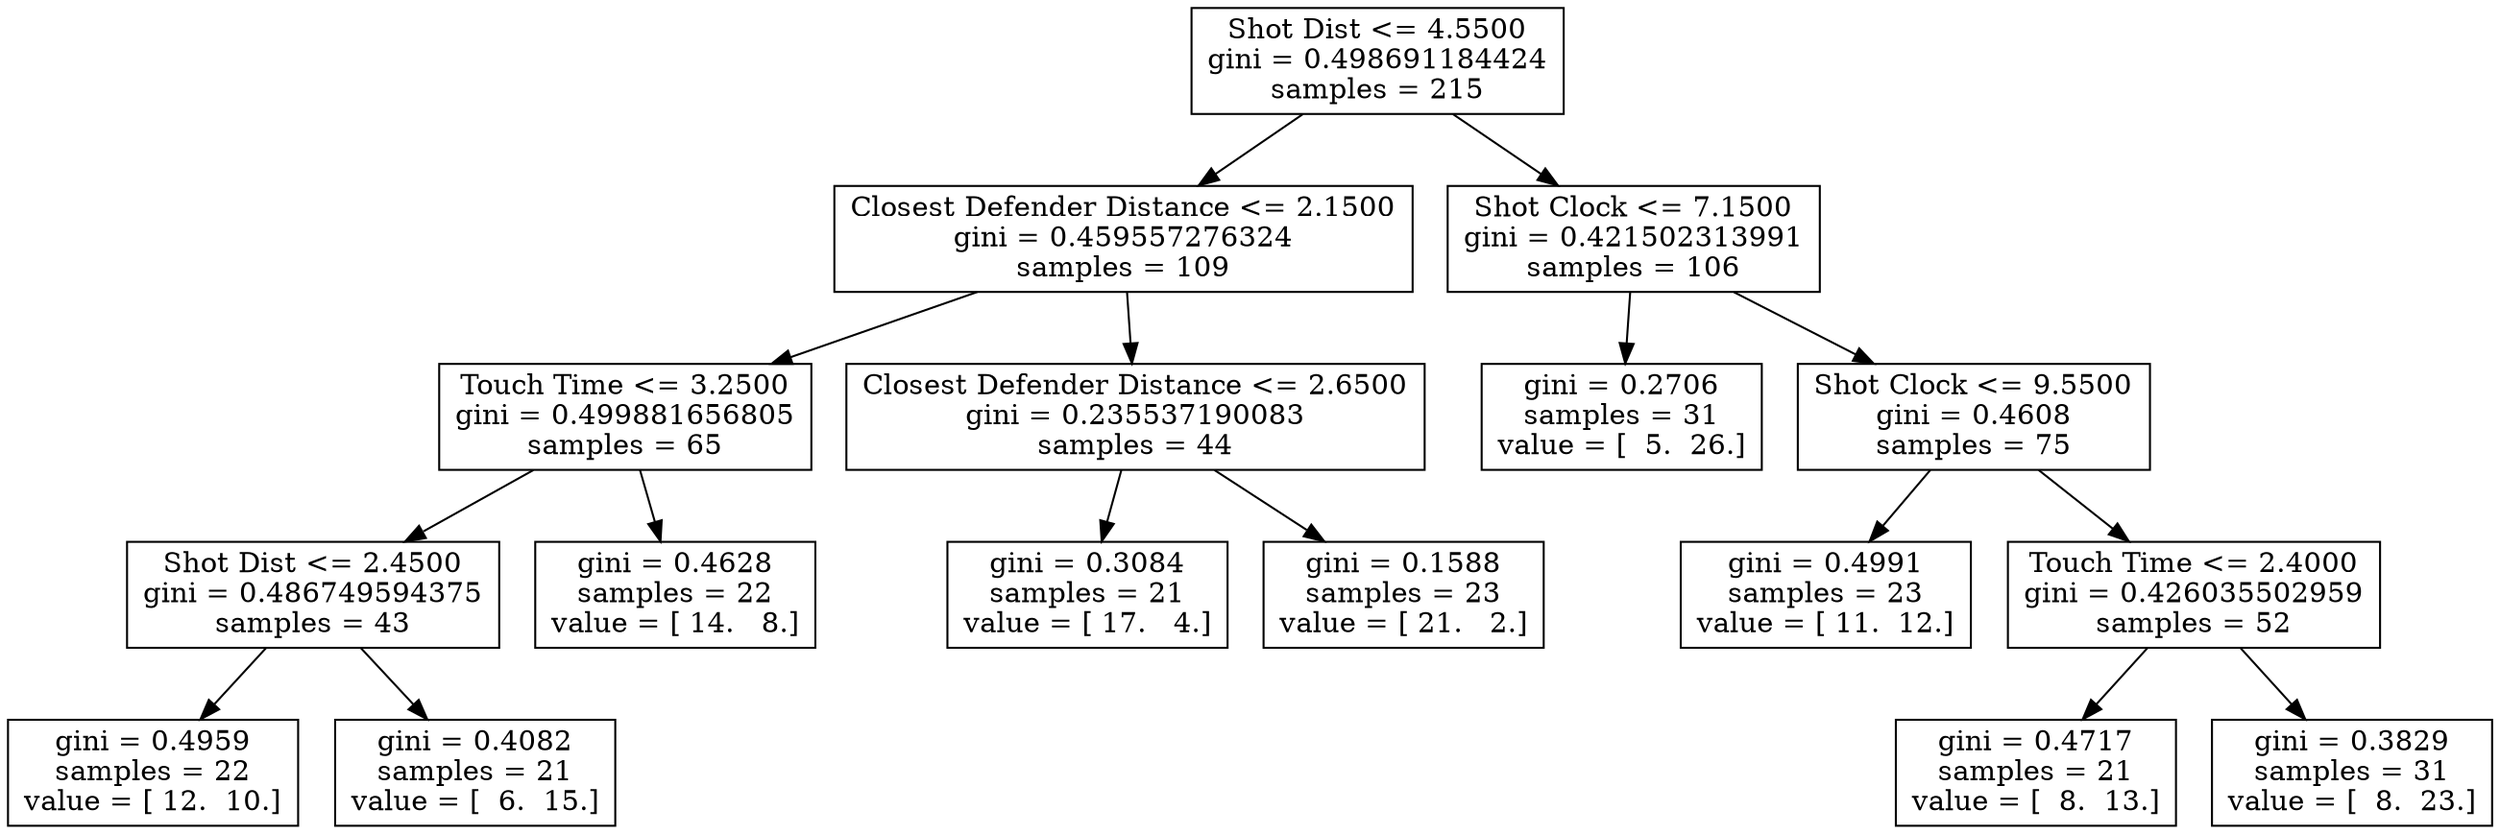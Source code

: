 digraph Tree {
0 [label="Shot Dist <= 4.5500\ngini = 0.498691184424\nsamples = 215", shape="box"] ;
1 [label="Closest Defender Distance <= 2.1500\ngini = 0.459557276324\nsamples = 109", shape="box"] ;
0 -> 1 ;
2 [label="Touch Time <= 3.2500\ngini = 0.499881656805\nsamples = 65", shape="box"] ;
1 -> 2 ;
3 [label="Shot Dist <= 2.4500\ngini = 0.486749594375\nsamples = 43", shape="box"] ;
2 -> 3 ;
4 [label="gini = 0.4959\nsamples = 22\nvalue = [ 12.  10.]", shape="box"] ;
3 -> 4 ;
5 [label="gini = 0.4082\nsamples = 21\nvalue = [  6.  15.]", shape="box"] ;
3 -> 5 ;
6 [label="gini = 0.4628\nsamples = 22\nvalue = [ 14.   8.]", shape="box"] ;
2 -> 6 ;
7 [label="Closest Defender Distance <= 2.6500\ngini = 0.235537190083\nsamples = 44", shape="box"] ;
1 -> 7 ;
8 [label="gini = 0.3084\nsamples = 21\nvalue = [ 17.   4.]", shape="box"] ;
7 -> 8 ;
9 [label="gini = 0.1588\nsamples = 23\nvalue = [ 21.   2.]", shape="box"] ;
7 -> 9 ;
10 [label="Shot Clock <= 7.1500\ngini = 0.421502313991\nsamples = 106", shape="box"] ;
0 -> 10 ;
11 [label="gini = 0.2706\nsamples = 31\nvalue = [  5.  26.]", shape="box"] ;
10 -> 11 ;
12 [label="Shot Clock <= 9.5500\ngini = 0.4608\nsamples = 75", shape="box"] ;
10 -> 12 ;
13 [label="gini = 0.4991\nsamples = 23\nvalue = [ 11.  12.]", shape="box"] ;
12 -> 13 ;
14 [label="Touch Time <= 2.4000\ngini = 0.426035502959\nsamples = 52", shape="box"] ;
12 -> 14 ;
15 [label="gini = 0.4717\nsamples = 21\nvalue = [  8.  13.]", shape="box"] ;
14 -> 15 ;
16 [label="gini = 0.3829\nsamples = 31\nvalue = [  8.  23.]", shape="box"] ;
14 -> 16 ;
}